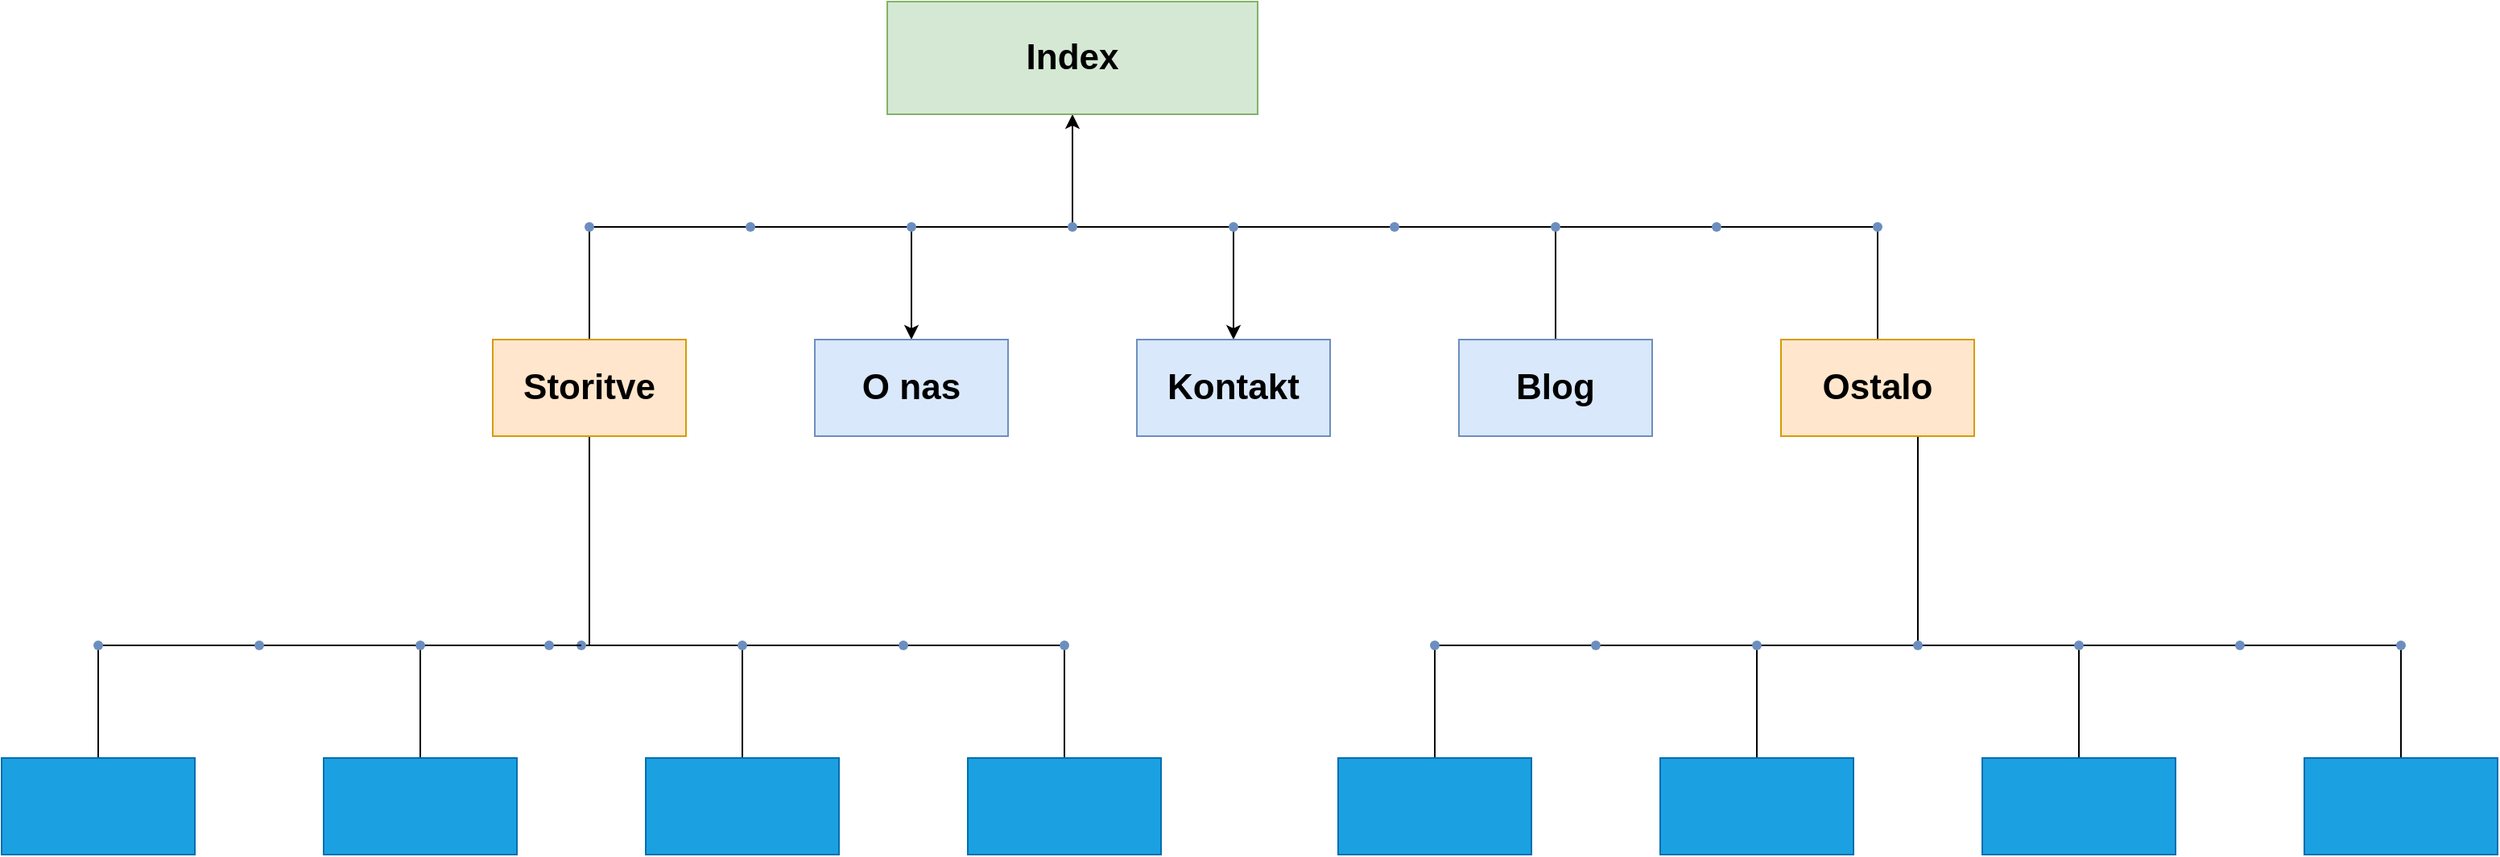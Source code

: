 <mxfile version="24.4.10" type="github">
  <diagram name="Page-1" id="dn-O8Irc8g0oi1aLSOID">
    <mxGraphModel dx="3383" dy="1309" grid="1" gridSize="10" guides="1" tooltips="1" connect="1" arrows="1" fold="1" page="1" pageScale="1" pageWidth="850" pageHeight="1100" math="0" shadow="0">
      <root>
        <mxCell id="0" />
        <mxCell id="1" parent="0" />
        <mxCell id="2xOgU_sgIS93VHdDt9-q-6" value="" style="edgeStyle=orthogonalEdgeStyle;rounded=0;orthogonalLoop=1;jettySize=auto;html=1;" edge="1" parent="1" source="2xOgU_sgIS93VHdDt9-q-5" target="2xOgU_sgIS93VHdDt9-q-1">
          <mxGeometry relative="1" as="geometry" />
        </mxCell>
        <mxCell id="2xOgU_sgIS93VHdDt9-q-1" value="Index" style="rounded=0;whiteSpace=wrap;html=1;fontSize=22;labelBackgroundColor=none;fillColor=#d5e8d4;strokeColor=#82b366;fontStyle=1;glass=0;shadow=0;" vertex="1" parent="1">
          <mxGeometry x="310" y="30" width="230" height="70" as="geometry" />
        </mxCell>
        <mxCell id="2xOgU_sgIS93VHdDt9-q-15" value="" style="edgeStyle=orthogonalEdgeStyle;rounded=0;orthogonalLoop=1;jettySize=auto;html=1;endArrow=none;endFill=0;" edge="1" parent="1" source="2xOgU_sgIS93VHdDt9-q-5" target="2xOgU_sgIS93VHdDt9-q-14">
          <mxGeometry relative="1" as="geometry" />
        </mxCell>
        <mxCell id="2xOgU_sgIS93VHdDt9-q-17" value="" style="edgeStyle=orthogonalEdgeStyle;rounded=0;orthogonalLoop=1;jettySize=auto;html=1;endArrow=none;endFill=0;" edge="1" parent="1" source="2xOgU_sgIS93VHdDt9-q-5" target="2xOgU_sgIS93VHdDt9-q-16">
          <mxGeometry relative="1" as="geometry" />
        </mxCell>
        <mxCell id="2xOgU_sgIS93VHdDt9-q-5" value="" style="shape=waypoint;sketch=0;size=6;pointerEvents=1;points=[];fillColor=#dae8fc;resizable=0;rotatable=0;perimeter=centerPerimeter;snapToPoint=1;fontSize=22;strokeColor=#6c8ebf;rounded=0;labelBackgroundColor=none;fontStyle=1;glass=0;shadow=0;" vertex="1" parent="1">
          <mxGeometry x="415" y="160" width="20" height="20" as="geometry" />
        </mxCell>
        <mxCell id="2xOgU_sgIS93VHdDt9-q-21" value="" style="edgeStyle=orthogonalEdgeStyle;rounded=0;orthogonalLoop=1;jettySize=auto;html=1;" edge="1" parent="1" source="2xOgU_sgIS93VHdDt9-q-14" target="2xOgU_sgIS93VHdDt9-q-20">
          <mxGeometry relative="1" as="geometry" />
        </mxCell>
        <mxCell id="2xOgU_sgIS93VHdDt9-q-33" value="" style="edgeStyle=orthogonalEdgeStyle;rounded=0;orthogonalLoop=1;jettySize=auto;html=1;strokeColor=default;align=center;verticalAlign=middle;fontFamily=Helvetica;fontSize=11;fontColor=default;labelBackgroundColor=default;endArrow=none;endFill=0;" edge="1" parent="1" source="2xOgU_sgIS93VHdDt9-q-14" target="2xOgU_sgIS93VHdDt9-q-32">
          <mxGeometry relative="1" as="geometry" />
        </mxCell>
        <mxCell id="2xOgU_sgIS93VHdDt9-q-14" value="" style="shape=waypoint;sketch=0;size=6;pointerEvents=1;points=[];fillColor=#dae8fc;resizable=0;rotatable=0;perimeter=centerPerimeter;snapToPoint=1;fontSize=22;strokeColor=#6c8ebf;rounded=0;labelBackgroundColor=none;fontStyle=1;glass=0;shadow=0;" vertex="1" parent="1">
          <mxGeometry x="315" y="160" width="20" height="20" as="geometry" />
        </mxCell>
        <mxCell id="2xOgU_sgIS93VHdDt9-q-19" value="" style="edgeStyle=orthogonalEdgeStyle;rounded=0;orthogonalLoop=1;jettySize=auto;html=1;" edge="1" parent="1" source="2xOgU_sgIS93VHdDt9-q-16" target="2xOgU_sgIS93VHdDt9-q-18">
          <mxGeometry relative="1" as="geometry" />
        </mxCell>
        <mxCell id="2xOgU_sgIS93VHdDt9-q-27" value="" style="edgeStyle=orthogonalEdgeStyle;rounded=0;orthogonalLoop=1;jettySize=auto;html=1;strokeColor=default;align=center;verticalAlign=middle;fontFamily=Helvetica;fontSize=11;fontColor=default;labelBackgroundColor=default;endArrow=none;endFill=0;" edge="1" parent="1" source="2xOgU_sgIS93VHdDt9-q-16" target="2xOgU_sgIS93VHdDt9-q-26">
          <mxGeometry relative="1" as="geometry" />
        </mxCell>
        <mxCell id="2xOgU_sgIS93VHdDt9-q-16" value="" style="shape=waypoint;sketch=0;size=6;pointerEvents=1;points=[];fillColor=#dae8fc;resizable=0;rotatable=0;perimeter=centerPerimeter;snapToPoint=1;fontSize=22;strokeColor=#6c8ebf;rounded=0;labelBackgroundColor=none;fontStyle=1;glass=0;shadow=0;" vertex="1" parent="1">
          <mxGeometry x="515" y="160" width="20" height="20" as="geometry" />
        </mxCell>
        <mxCell id="2xOgU_sgIS93VHdDt9-q-18" value="Kontakt" style="whiteSpace=wrap;html=1;fontSize=22;fillColor=#dae8fc;strokeColor=#6c8ebf;sketch=0;pointerEvents=1;resizable=0;rounded=0;labelBackgroundColor=none;fontStyle=1;glass=0;shadow=0;" vertex="1" parent="1">
          <mxGeometry x="465" y="240" width="120" height="60" as="geometry" />
        </mxCell>
        <mxCell id="2xOgU_sgIS93VHdDt9-q-20" value="O nas" style="whiteSpace=wrap;html=1;fontSize=22;fillColor=#dae8fc;strokeColor=#6c8ebf;sketch=0;pointerEvents=1;resizable=0;rounded=0;labelBackgroundColor=none;fontStyle=1;glass=0;shadow=0;" vertex="1" parent="1">
          <mxGeometry x="265" y="240" width="120" height="60" as="geometry" />
        </mxCell>
        <mxCell id="2xOgU_sgIS93VHdDt9-q-29" value="" style="edgeStyle=orthogonalEdgeStyle;rounded=0;orthogonalLoop=1;jettySize=auto;html=1;strokeColor=default;align=center;verticalAlign=middle;fontFamily=Helvetica;fontSize=11;fontColor=default;labelBackgroundColor=default;endArrow=none;endFill=0;" edge="1" parent="1" source="2xOgU_sgIS93VHdDt9-q-26" target="2xOgU_sgIS93VHdDt9-q-28">
          <mxGeometry relative="1" as="geometry" />
        </mxCell>
        <mxCell id="2xOgU_sgIS93VHdDt9-q-26" value="" style="shape=waypoint;sketch=0;size=6;pointerEvents=1;points=[];fillColor=#dae8fc;resizable=0;rotatable=0;perimeter=centerPerimeter;snapToPoint=1;fontSize=22;strokeColor=#6c8ebf;rounded=0;labelBackgroundColor=none;fontStyle=1;glass=0;shadow=0;" vertex="1" parent="1">
          <mxGeometry x="615" y="160" width="20" height="20" as="geometry" />
        </mxCell>
        <mxCell id="2xOgU_sgIS93VHdDt9-q-31" value="" style="edgeStyle=orthogonalEdgeStyle;rounded=0;orthogonalLoop=1;jettySize=auto;html=1;strokeColor=default;align=center;verticalAlign=middle;fontFamily=Helvetica;fontSize=11;fontColor=default;labelBackgroundColor=default;endArrow=none;endFill=0;" edge="1" parent="1" source="2xOgU_sgIS93VHdDt9-q-28" target="2xOgU_sgIS93VHdDt9-q-30">
          <mxGeometry relative="1" as="geometry" />
        </mxCell>
        <mxCell id="2xOgU_sgIS93VHdDt9-q-41" value="" style="edgeStyle=orthogonalEdgeStyle;rounded=0;orthogonalLoop=1;jettySize=auto;html=1;strokeColor=default;align=center;verticalAlign=middle;fontFamily=Helvetica;fontSize=11;fontColor=default;labelBackgroundColor=default;endArrow=none;endFill=0;" edge="1" parent="1" source="2xOgU_sgIS93VHdDt9-q-28" target="2xOgU_sgIS93VHdDt9-q-40">
          <mxGeometry relative="1" as="geometry" />
        </mxCell>
        <mxCell id="2xOgU_sgIS93VHdDt9-q-28" value="" style="shape=waypoint;sketch=0;size=6;pointerEvents=1;points=[];fillColor=#dae8fc;resizable=0;rotatable=0;perimeter=centerPerimeter;snapToPoint=1;fontSize=22;strokeColor=#6c8ebf;rounded=0;labelBackgroundColor=none;fontStyle=1;glass=0;shadow=0;" vertex="1" parent="1">
          <mxGeometry x="715" y="160" width="20" height="20" as="geometry" />
        </mxCell>
        <mxCell id="2xOgU_sgIS93VHdDt9-q-30" value="Blog" style="rounded=0;whiteSpace=wrap;html=1;fontSize=22;fillColor=#dae8fc;strokeColor=#6c8ebf;sketch=0;pointerEvents=1;resizable=0;labelBackgroundColor=none;fontStyle=1;glass=0;shadow=0;" vertex="1" parent="1">
          <mxGeometry x="665" y="240" width="120" height="60" as="geometry" />
        </mxCell>
        <mxCell id="2xOgU_sgIS93VHdDt9-q-35" value="" style="edgeStyle=orthogonalEdgeStyle;rounded=0;orthogonalLoop=1;jettySize=auto;html=1;strokeColor=default;align=center;verticalAlign=middle;fontFamily=Helvetica;fontSize=11;fontColor=default;labelBackgroundColor=default;endArrow=none;endFill=0;" edge="1" parent="1" source="2xOgU_sgIS93VHdDt9-q-32" target="2xOgU_sgIS93VHdDt9-q-34">
          <mxGeometry relative="1" as="geometry" />
        </mxCell>
        <mxCell id="2xOgU_sgIS93VHdDt9-q-32" value="" style="shape=waypoint;sketch=0;size=6;pointerEvents=1;points=[];fillColor=#dae8fc;resizable=0;rotatable=0;perimeter=centerPerimeter;snapToPoint=1;fontSize=22;strokeColor=#6c8ebf;rounded=0;labelBackgroundColor=none;fontStyle=1;glass=0;shadow=0;" vertex="1" parent="1">
          <mxGeometry x="215" y="160" width="20" height="20" as="geometry" />
        </mxCell>
        <mxCell id="2xOgU_sgIS93VHdDt9-q-142" value="" style="edgeStyle=orthogonalEdgeStyle;rounded=0;orthogonalLoop=1;jettySize=auto;html=1;strokeColor=default;align=center;verticalAlign=middle;fontFamily=Helvetica;fontSize=11;fontColor=default;labelBackgroundColor=default;endArrow=none;endFill=0;" edge="1" parent="1" source="2xOgU_sgIS93VHdDt9-q-34" target="2xOgU_sgIS93VHdDt9-q-48">
          <mxGeometry relative="1" as="geometry" />
        </mxCell>
        <mxCell id="2xOgU_sgIS93VHdDt9-q-34" value="" style="shape=waypoint;sketch=0;size=6;pointerEvents=1;points=[];fillColor=#dae8fc;resizable=0;rotatable=0;perimeter=centerPerimeter;snapToPoint=1;fontSize=22;strokeColor=#6c8ebf;rounded=0;labelBackgroundColor=none;fontStyle=1;glass=0;shadow=0;" vertex="1" parent="1">
          <mxGeometry x="115" y="160" width="20" height="20" as="geometry" />
        </mxCell>
        <mxCell id="2xOgU_sgIS93VHdDt9-q-43" value="" style="edgeStyle=orthogonalEdgeStyle;rounded=0;orthogonalLoop=1;jettySize=auto;html=1;strokeColor=default;align=center;verticalAlign=middle;fontFamily=Helvetica;fontSize=11;fontColor=default;labelBackgroundColor=default;endArrow=none;endFill=0;" edge="1" parent="1" source="2xOgU_sgIS93VHdDt9-q-40" target="2xOgU_sgIS93VHdDt9-q-42">
          <mxGeometry relative="1" as="geometry" />
        </mxCell>
        <mxCell id="2xOgU_sgIS93VHdDt9-q-40" value="" style="shape=waypoint;sketch=0;size=6;pointerEvents=1;points=[];fillColor=#dae8fc;resizable=0;rotatable=0;perimeter=centerPerimeter;snapToPoint=1;fontSize=22;strokeColor=#6c8ebf;rounded=0;labelBackgroundColor=none;fontStyle=1;glass=0;shadow=0;" vertex="1" parent="1">
          <mxGeometry x="815" y="160" width="20" height="20" as="geometry" />
        </mxCell>
        <mxCell id="2xOgU_sgIS93VHdDt9-q-51" value="" style="edgeStyle=orthogonalEdgeStyle;rounded=0;orthogonalLoop=1;jettySize=auto;html=1;strokeColor=default;align=center;verticalAlign=middle;fontFamily=Helvetica;fontSize=11;fontColor=default;labelBackgroundColor=default;endArrow=none;endFill=0;" edge="1" parent="1" source="2xOgU_sgIS93VHdDt9-q-42" target="2xOgU_sgIS93VHdDt9-q-50">
          <mxGeometry relative="1" as="geometry" />
        </mxCell>
        <mxCell id="2xOgU_sgIS93VHdDt9-q-42" value="" style="shape=waypoint;sketch=0;size=6;pointerEvents=1;points=[];fillColor=#dae8fc;resizable=0;rotatable=0;perimeter=centerPerimeter;snapToPoint=1;fontSize=22;strokeColor=#6c8ebf;rounded=0;labelBackgroundColor=none;fontStyle=1;glass=0;shadow=0;" vertex="1" parent="1">
          <mxGeometry x="915" y="160" width="20" height="20" as="geometry" />
        </mxCell>
        <mxCell id="2xOgU_sgIS93VHdDt9-q-139" value="" style="edgeStyle=orthogonalEdgeStyle;rounded=0;orthogonalLoop=1;jettySize=auto;html=1;strokeColor=default;align=center;verticalAlign=middle;fontFamily=Helvetica;fontSize=11;fontColor=default;labelBackgroundColor=default;endArrow=none;endFill=0;" edge="1" parent="1" source="2xOgU_sgIS93VHdDt9-q-48" target="2xOgU_sgIS93VHdDt9-q-138">
          <mxGeometry relative="1" as="geometry">
            <Array as="points">
              <mxPoint x="125" y="430" />
            </Array>
          </mxGeometry>
        </mxCell>
        <mxCell id="2xOgU_sgIS93VHdDt9-q-48" value="Storitve" style="whiteSpace=wrap;html=1;fontSize=22;fillColor=#ffe6cc;strokeColor=#d79b00;sketch=0;pointerEvents=1;resizable=0;rounded=0;labelBackgroundColor=none;fontStyle=1;glass=0;shadow=0;" vertex="1" parent="1">
          <mxGeometry x="65" y="240" width="120" height="60" as="geometry" />
        </mxCell>
        <mxCell id="2xOgU_sgIS93VHdDt9-q-117" value="" style="edgeStyle=orthogonalEdgeStyle;rounded=0;orthogonalLoop=1;jettySize=auto;html=1;strokeColor=default;align=center;verticalAlign=middle;fontFamily=Helvetica;fontSize=11;fontColor=default;labelBackgroundColor=default;endArrow=none;endFill=0;entryX=1.123;entryY=0.005;entryDx=0;entryDy=0;entryPerimeter=0;" edge="1" parent="1" target="2xOgU_sgIS93VHdDt9-q-116">
          <mxGeometry relative="1" as="geometry">
            <mxPoint x="890" y="270.091" as="sourcePoint" />
            <mxPoint x="955" y="410" as="targetPoint" />
          </mxGeometry>
        </mxCell>
        <mxCell id="2xOgU_sgIS93VHdDt9-q-50" value="Ostalo" style="whiteSpace=wrap;html=1;fontSize=22;fillColor=#ffe6cc;strokeColor=#d79b00;sketch=0;pointerEvents=1;resizable=0;rounded=0;labelBackgroundColor=none;fontStyle=1;glass=0;shadow=0;" vertex="1" parent="1">
          <mxGeometry x="865" y="240" width="120" height="60" as="geometry" />
        </mxCell>
        <mxCell id="2xOgU_sgIS93VHdDt9-q-95" value="" style="edgeStyle=orthogonalEdgeStyle;rounded=0;orthogonalLoop=1;jettySize=auto;html=1;strokeColor=default;align=center;verticalAlign=middle;fontFamily=Helvetica;fontSize=11;fontColor=default;labelBackgroundColor=default;endArrow=none;endFill=0;" edge="1" parent="1" source="2xOgU_sgIS93VHdDt9-q-92" target="2xOgU_sgIS93VHdDt9-q-94">
          <mxGeometry relative="1" as="geometry" />
        </mxCell>
        <mxCell id="2xOgU_sgIS93VHdDt9-q-97" value="" style="edgeStyle=orthogonalEdgeStyle;rounded=0;orthogonalLoop=1;jettySize=auto;html=1;strokeColor=default;align=center;verticalAlign=middle;fontFamily=Helvetica;fontSize=11;fontColor=default;labelBackgroundColor=default;endArrow=none;endFill=0;" edge="1" parent="1" source="2xOgU_sgIS93VHdDt9-q-138" target="2xOgU_sgIS93VHdDt9-q-96">
          <mxGeometry relative="1" as="geometry" />
        </mxCell>
        <mxCell id="2xOgU_sgIS93VHdDt9-q-92" value="" style="shape=waypoint;sketch=0;size=6;pointerEvents=1;points=[];fillColor=#dae8fc;resizable=0;rotatable=0;perimeter=centerPerimeter;snapToPoint=1;fontSize=22;strokeColor=#6c8ebf;rounded=0;labelBackgroundColor=none;fontStyle=1;glass=0;shadow=0;" vertex="1" parent="1">
          <mxGeometry x="110" y="420" width="20" height="20" as="geometry" />
        </mxCell>
        <mxCell id="2xOgU_sgIS93VHdDt9-q-99" value="" style="edgeStyle=orthogonalEdgeStyle;rounded=0;orthogonalLoop=1;jettySize=auto;html=1;strokeColor=default;align=center;verticalAlign=middle;fontFamily=Helvetica;fontSize=11;fontColor=default;labelBackgroundColor=default;endArrow=none;endFill=0;" edge="1" parent="1" source="2xOgU_sgIS93VHdDt9-q-94" target="2xOgU_sgIS93VHdDt9-q-98">
          <mxGeometry relative="1" as="geometry" />
        </mxCell>
        <mxCell id="2xOgU_sgIS93VHdDt9-q-105" value="" style="edgeStyle=orthogonalEdgeStyle;rounded=0;orthogonalLoop=1;jettySize=auto;html=1;strokeColor=default;align=center;verticalAlign=middle;fontFamily=Helvetica;fontSize=11;fontColor=default;labelBackgroundColor=default;endArrow=none;endFill=0;" edge="1" parent="1" source="2xOgU_sgIS93VHdDt9-q-94" target="2xOgU_sgIS93VHdDt9-q-104">
          <mxGeometry relative="1" as="geometry" />
        </mxCell>
        <mxCell id="2xOgU_sgIS93VHdDt9-q-94" value="" style="shape=waypoint;sketch=0;size=6;pointerEvents=1;points=[];fillColor=#dae8fc;resizable=0;rotatable=0;perimeter=centerPerimeter;snapToPoint=1;fontSize=22;strokeColor=#6c8ebf;rounded=0;labelBackgroundColor=none;fontStyle=1;glass=0;shadow=0;" vertex="1" parent="1">
          <mxGeometry x="210" y="420" width="20" height="20" as="geometry" />
        </mxCell>
        <mxCell id="2xOgU_sgIS93VHdDt9-q-101" value="" style="edgeStyle=orthogonalEdgeStyle;rounded=0;orthogonalLoop=1;jettySize=auto;html=1;strokeColor=default;align=center;verticalAlign=middle;fontFamily=Helvetica;fontSize=11;fontColor=default;labelBackgroundColor=default;endArrow=none;endFill=0;" edge="1" parent="1" source="2xOgU_sgIS93VHdDt9-q-96" target="2xOgU_sgIS93VHdDt9-q-100">
          <mxGeometry relative="1" as="geometry" />
        </mxCell>
        <mxCell id="2xOgU_sgIS93VHdDt9-q-107" value="" style="edgeStyle=orthogonalEdgeStyle;rounded=0;orthogonalLoop=1;jettySize=auto;html=1;strokeColor=default;align=center;verticalAlign=middle;fontFamily=Helvetica;fontSize=11;fontColor=default;labelBackgroundColor=default;endArrow=none;endFill=0;" edge="1" parent="1" source="2xOgU_sgIS93VHdDt9-q-96" target="2xOgU_sgIS93VHdDt9-q-106">
          <mxGeometry relative="1" as="geometry" />
        </mxCell>
        <mxCell id="2xOgU_sgIS93VHdDt9-q-96" value="" style="shape=waypoint;sketch=0;size=6;pointerEvents=1;points=[];fillColor=#dae8fc;resizable=0;rotatable=0;perimeter=centerPerimeter;snapToPoint=1;fontSize=22;strokeColor=#6c8ebf;rounded=0;labelBackgroundColor=none;fontStyle=1;glass=0;shadow=0;" vertex="1" parent="1">
          <mxGeometry x="10" y="420" width="20" height="20" as="geometry" />
        </mxCell>
        <mxCell id="2xOgU_sgIS93VHdDt9-q-98" value="" style="whiteSpace=wrap;html=1;fontSize=22;fillColor=#1ba1e2;strokeColor=#006EAF;sketch=0;pointerEvents=1;resizable=0;rounded=0;labelBackgroundColor=none;fontStyle=1;glass=0;shadow=0;fontColor=#ffffff;" vertex="1" parent="1">
          <mxGeometry x="160" y="500" width="120" height="60" as="geometry" />
        </mxCell>
        <mxCell id="2xOgU_sgIS93VHdDt9-q-100" value="" style="whiteSpace=wrap;html=1;fontSize=22;fillColor=#1ba1e2;strokeColor=#006EAF;sketch=0;pointerEvents=1;resizable=0;rounded=0;labelBackgroundColor=none;fontStyle=1;glass=0;shadow=0;fontColor=#ffffff;" vertex="1" parent="1">
          <mxGeometry x="-40" y="500" width="120" height="60" as="geometry" />
        </mxCell>
        <mxCell id="2xOgU_sgIS93VHdDt9-q-113" value="" style="edgeStyle=orthogonalEdgeStyle;rounded=0;orthogonalLoop=1;jettySize=auto;html=1;strokeColor=default;align=center;verticalAlign=middle;fontFamily=Helvetica;fontSize=11;fontColor=default;labelBackgroundColor=default;endArrow=none;endFill=0;" edge="1" parent="1" source="2xOgU_sgIS93VHdDt9-q-104" target="2xOgU_sgIS93VHdDt9-q-112">
          <mxGeometry relative="1" as="geometry" />
        </mxCell>
        <mxCell id="2xOgU_sgIS93VHdDt9-q-104" value="" style="shape=waypoint;sketch=0;size=6;pointerEvents=1;points=[];fillColor=#dae8fc;resizable=0;rotatable=0;perimeter=centerPerimeter;snapToPoint=1;fontSize=22;strokeColor=#6c8ebf;rounded=0;labelBackgroundColor=none;fontStyle=1;glass=0;shadow=0;" vertex="1" parent="1">
          <mxGeometry x="310" y="420" width="20" height="20" as="geometry" />
        </mxCell>
        <mxCell id="2xOgU_sgIS93VHdDt9-q-109" value="" style="edgeStyle=orthogonalEdgeStyle;rounded=0;orthogonalLoop=1;jettySize=auto;html=1;strokeColor=default;align=center;verticalAlign=middle;fontFamily=Helvetica;fontSize=11;fontColor=default;labelBackgroundColor=default;endArrow=none;endFill=0;" edge="1" parent="1" source="2xOgU_sgIS93VHdDt9-q-106" target="2xOgU_sgIS93VHdDt9-q-108">
          <mxGeometry relative="1" as="geometry" />
        </mxCell>
        <mxCell id="2xOgU_sgIS93VHdDt9-q-106" value="" style="shape=waypoint;sketch=0;size=6;pointerEvents=1;points=[];fillColor=#dae8fc;resizable=0;rotatable=0;perimeter=centerPerimeter;snapToPoint=1;fontSize=22;strokeColor=#6c8ebf;rounded=0;labelBackgroundColor=none;fontStyle=1;glass=0;shadow=0;" vertex="1" parent="1">
          <mxGeometry x="-90" y="420" width="20" height="20" as="geometry" />
        </mxCell>
        <mxCell id="2xOgU_sgIS93VHdDt9-q-111" value="" style="edgeStyle=orthogonalEdgeStyle;rounded=0;orthogonalLoop=1;jettySize=auto;html=1;strokeColor=default;align=center;verticalAlign=middle;fontFamily=Helvetica;fontSize=11;fontColor=default;labelBackgroundColor=default;endArrow=none;endFill=0;" edge="1" parent="1" source="2xOgU_sgIS93VHdDt9-q-108" target="2xOgU_sgIS93VHdDt9-q-110">
          <mxGeometry relative="1" as="geometry" />
        </mxCell>
        <mxCell id="2xOgU_sgIS93VHdDt9-q-108" value="" style="shape=waypoint;sketch=0;size=6;pointerEvents=1;points=[];fillColor=#dae8fc;resizable=0;rotatable=0;perimeter=centerPerimeter;snapToPoint=1;fontSize=22;strokeColor=#6c8ebf;rounded=0;labelBackgroundColor=none;fontStyle=1;glass=0;shadow=0;" vertex="1" parent="1">
          <mxGeometry x="-190" y="420" width="20" height="20" as="geometry" />
        </mxCell>
        <mxCell id="2xOgU_sgIS93VHdDt9-q-110" value="" style="whiteSpace=wrap;html=1;fontSize=22;fillColor=#1ba1e2;strokeColor=#006EAF;sketch=0;pointerEvents=1;resizable=0;rounded=0;labelBackgroundColor=none;fontStyle=1;glass=0;shadow=0;fontColor=#ffffff;" vertex="1" parent="1">
          <mxGeometry x="-240" y="500" width="120" height="60" as="geometry" />
        </mxCell>
        <mxCell id="2xOgU_sgIS93VHdDt9-q-115" value="" style="edgeStyle=orthogonalEdgeStyle;rounded=0;orthogonalLoop=1;jettySize=auto;html=1;strokeColor=default;align=center;verticalAlign=middle;fontFamily=Helvetica;fontSize=11;fontColor=default;labelBackgroundColor=default;endArrow=none;endFill=0;" edge="1" parent="1" source="2xOgU_sgIS93VHdDt9-q-112" target="2xOgU_sgIS93VHdDt9-q-114">
          <mxGeometry relative="1" as="geometry" />
        </mxCell>
        <mxCell id="2xOgU_sgIS93VHdDt9-q-112" value="" style="shape=waypoint;sketch=0;size=6;pointerEvents=1;points=[];fillColor=#dae8fc;resizable=0;rotatable=0;perimeter=centerPerimeter;snapToPoint=1;fontSize=22;strokeColor=#6c8ebf;rounded=0;labelBackgroundColor=none;fontStyle=1;glass=0;shadow=0;" vertex="1" parent="1">
          <mxGeometry x="410" y="420" width="20" height="20" as="geometry" />
        </mxCell>
        <mxCell id="2xOgU_sgIS93VHdDt9-q-114" value="" style="whiteSpace=wrap;html=1;fontSize=22;fillColor=#1ba1e2;strokeColor=#006EAF;sketch=0;pointerEvents=1;resizable=0;rounded=0;labelBackgroundColor=none;fontStyle=1;glass=0;shadow=0;fontColor=#ffffff;" vertex="1" parent="1">
          <mxGeometry x="360" y="500" width="120" height="60" as="geometry" />
        </mxCell>
        <mxCell id="2xOgU_sgIS93VHdDt9-q-119" value="" style="edgeStyle=orthogonalEdgeStyle;rounded=0;orthogonalLoop=1;jettySize=auto;html=1;strokeColor=default;align=center;verticalAlign=middle;fontFamily=Helvetica;fontSize=11;fontColor=default;labelBackgroundColor=default;endArrow=none;endFill=0;" edge="1" parent="1" source="2xOgU_sgIS93VHdDt9-q-116" target="2xOgU_sgIS93VHdDt9-q-118">
          <mxGeometry relative="1" as="geometry" />
        </mxCell>
        <mxCell id="2xOgU_sgIS93VHdDt9-q-123" value="" style="edgeStyle=orthogonalEdgeStyle;rounded=0;orthogonalLoop=1;jettySize=auto;html=1;strokeColor=default;align=center;verticalAlign=middle;fontFamily=Helvetica;fontSize=11;fontColor=default;labelBackgroundColor=default;endArrow=none;endFill=0;" edge="1" parent="1" source="2xOgU_sgIS93VHdDt9-q-116" target="2xOgU_sgIS93VHdDt9-q-122">
          <mxGeometry relative="1" as="geometry" />
        </mxCell>
        <mxCell id="2xOgU_sgIS93VHdDt9-q-116" value="" style="shape=waypoint;sketch=0;size=6;pointerEvents=1;points=[];fillColor=#dae8fc;resizable=0;rotatable=0;perimeter=centerPerimeter;snapToPoint=1;fontSize=22;strokeColor=#6c8ebf;rounded=0;labelBackgroundColor=none;fontStyle=1;glass=0;shadow=0;" vertex="1" parent="1">
          <mxGeometry x="940" y="420" width="20" height="20" as="geometry" />
        </mxCell>
        <mxCell id="2xOgU_sgIS93VHdDt9-q-121" value="" style="edgeStyle=orthogonalEdgeStyle;rounded=0;orthogonalLoop=1;jettySize=auto;html=1;strokeColor=default;align=center;verticalAlign=middle;fontFamily=Helvetica;fontSize=11;fontColor=default;labelBackgroundColor=default;endArrow=none;endFill=0;" edge="1" parent="1" source="2xOgU_sgIS93VHdDt9-q-118" target="2xOgU_sgIS93VHdDt9-q-120">
          <mxGeometry relative="1" as="geometry" />
        </mxCell>
        <mxCell id="2xOgU_sgIS93VHdDt9-q-127" value="" style="edgeStyle=orthogonalEdgeStyle;rounded=0;orthogonalLoop=1;jettySize=auto;html=1;strokeColor=default;align=center;verticalAlign=middle;fontFamily=Helvetica;fontSize=11;fontColor=default;labelBackgroundColor=default;endArrow=none;endFill=0;" edge="1" parent="1" source="2xOgU_sgIS93VHdDt9-q-118" target="2xOgU_sgIS93VHdDt9-q-126">
          <mxGeometry relative="1" as="geometry" />
        </mxCell>
        <mxCell id="2xOgU_sgIS93VHdDt9-q-118" value="" style="shape=waypoint;sketch=0;size=6;pointerEvents=1;points=[];fillColor=#dae8fc;resizable=0;rotatable=0;perimeter=centerPerimeter;snapToPoint=1;fontSize=22;strokeColor=#6c8ebf;rounded=0;labelBackgroundColor=none;fontStyle=1;glass=0;shadow=0;" vertex="1" parent="1">
          <mxGeometry x="840" y="420" width="20" height="20" as="geometry" />
        </mxCell>
        <mxCell id="2xOgU_sgIS93VHdDt9-q-120" value="" style="whiteSpace=wrap;html=1;fontSize=22;fillColor=#1ba1e2;strokeColor=#006EAF;sketch=0;pointerEvents=1;resizable=0;rounded=0;labelBackgroundColor=none;fontStyle=1;glass=0;shadow=0;fontColor=#ffffff;" vertex="1" parent="1">
          <mxGeometry x="790" y="500" width="120" height="60" as="geometry" />
        </mxCell>
        <mxCell id="2xOgU_sgIS93VHdDt9-q-125" value="" style="edgeStyle=orthogonalEdgeStyle;rounded=0;orthogonalLoop=1;jettySize=auto;html=1;strokeColor=default;align=center;verticalAlign=middle;fontFamily=Helvetica;fontSize=11;fontColor=default;labelBackgroundColor=default;endArrow=none;endFill=0;" edge="1" parent="1" source="2xOgU_sgIS93VHdDt9-q-122" target="2xOgU_sgIS93VHdDt9-q-124">
          <mxGeometry relative="1" as="geometry" />
        </mxCell>
        <mxCell id="2xOgU_sgIS93VHdDt9-q-133" value="" style="edgeStyle=orthogonalEdgeStyle;rounded=0;orthogonalLoop=1;jettySize=auto;html=1;strokeColor=default;align=center;verticalAlign=middle;fontFamily=Helvetica;fontSize=11;fontColor=default;labelBackgroundColor=default;endArrow=none;endFill=0;" edge="1" parent="1" source="2xOgU_sgIS93VHdDt9-q-122" target="2xOgU_sgIS93VHdDt9-q-132">
          <mxGeometry relative="1" as="geometry" />
        </mxCell>
        <mxCell id="2xOgU_sgIS93VHdDt9-q-122" value="" style="shape=waypoint;sketch=0;size=6;pointerEvents=1;points=[];fillColor=#dae8fc;resizable=0;rotatable=0;perimeter=centerPerimeter;snapToPoint=1;fontSize=22;strokeColor=#6c8ebf;rounded=0;labelBackgroundColor=none;fontStyle=1;glass=0;shadow=0;" vertex="1" parent="1">
          <mxGeometry x="1040" y="420" width="20" height="20" as="geometry" />
        </mxCell>
        <mxCell id="2xOgU_sgIS93VHdDt9-q-124" value="" style="whiteSpace=wrap;html=1;fontSize=22;fillColor=#1ba1e2;strokeColor=#006EAF;sketch=0;pointerEvents=1;resizable=0;rounded=0;labelBackgroundColor=none;fontStyle=1;glass=0;shadow=0;fontColor=#ffffff;" vertex="1" parent="1">
          <mxGeometry x="990" y="500" width="120" height="60" as="geometry" />
        </mxCell>
        <mxCell id="2xOgU_sgIS93VHdDt9-q-129" value="" style="edgeStyle=orthogonalEdgeStyle;rounded=0;orthogonalLoop=1;jettySize=auto;html=1;strokeColor=default;align=center;verticalAlign=middle;fontFamily=Helvetica;fontSize=11;fontColor=default;labelBackgroundColor=default;endArrow=none;endFill=0;" edge="1" parent="1" source="2xOgU_sgIS93VHdDt9-q-126" target="2xOgU_sgIS93VHdDt9-q-128">
          <mxGeometry relative="1" as="geometry" />
        </mxCell>
        <mxCell id="2xOgU_sgIS93VHdDt9-q-126" value="" style="shape=waypoint;sketch=0;size=6;pointerEvents=1;points=[];fillColor=#dae8fc;resizable=0;rotatable=0;perimeter=centerPerimeter;snapToPoint=1;fontSize=22;strokeColor=#6c8ebf;rounded=0;labelBackgroundColor=none;fontStyle=1;glass=0;shadow=0;" vertex="1" parent="1">
          <mxGeometry x="740" y="420" width="20" height="20" as="geometry" />
        </mxCell>
        <mxCell id="2xOgU_sgIS93VHdDt9-q-131" value="" style="edgeStyle=orthogonalEdgeStyle;rounded=0;orthogonalLoop=1;jettySize=auto;html=1;strokeColor=default;align=center;verticalAlign=middle;fontFamily=Helvetica;fontSize=11;fontColor=default;labelBackgroundColor=default;endArrow=none;endFill=0;" edge="1" parent="1" source="2xOgU_sgIS93VHdDt9-q-128" target="2xOgU_sgIS93VHdDt9-q-130">
          <mxGeometry relative="1" as="geometry" />
        </mxCell>
        <mxCell id="2xOgU_sgIS93VHdDt9-q-128" value="" style="shape=waypoint;sketch=0;size=6;pointerEvents=1;points=[];fillColor=#dae8fc;resizable=0;rotatable=0;perimeter=centerPerimeter;snapToPoint=1;fontSize=22;strokeColor=#6c8ebf;rounded=0;labelBackgroundColor=none;fontStyle=1;glass=0;shadow=0;" vertex="1" parent="1">
          <mxGeometry x="640" y="420" width="20" height="20" as="geometry" />
        </mxCell>
        <mxCell id="2xOgU_sgIS93VHdDt9-q-130" value="" style="whiteSpace=wrap;html=1;fontSize=22;fillColor=#1ba1e2;strokeColor=#006EAF;sketch=0;pointerEvents=1;resizable=0;rounded=0;labelBackgroundColor=none;fontStyle=1;glass=0;shadow=0;fontColor=#ffffff;" vertex="1" parent="1">
          <mxGeometry x="590" y="500" width="120" height="60" as="geometry" />
        </mxCell>
        <mxCell id="2xOgU_sgIS93VHdDt9-q-135" value="" style="edgeStyle=orthogonalEdgeStyle;rounded=0;orthogonalLoop=1;jettySize=auto;html=1;strokeColor=default;align=center;verticalAlign=middle;fontFamily=Helvetica;fontSize=11;fontColor=default;labelBackgroundColor=default;endArrow=none;endFill=0;" edge="1" parent="1" source="2xOgU_sgIS93VHdDt9-q-132" target="2xOgU_sgIS93VHdDt9-q-134">
          <mxGeometry relative="1" as="geometry" />
        </mxCell>
        <mxCell id="2xOgU_sgIS93VHdDt9-q-132" value="" style="shape=waypoint;sketch=0;size=6;pointerEvents=1;points=[];fillColor=#dae8fc;resizable=0;rotatable=0;perimeter=centerPerimeter;snapToPoint=1;fontSize=22;strokeColor=#6c8ebf;rounded=0;labelBackgroundColor=none;fontStyle=1;glass=0;shadow=0;" vertex="1" parent="1">
          <mxGeometry x="1140" y="420" width="20" height="20" as="geometry" />
        </mxCell>
        <mxCell id="2xOgU_sgIS93VHdDt9-q-137" value="" style="edgeStyle=orthogonalEdgeStyle;rounded=0;orthogonalLoop=1;jettySize=auto;html=1;strokeColor=default;align=center;verticalAlign=middle;fontFamily=Helvetica;fontSize=11;fontColor=default;labelBackgroundColor=default;endArrow=none;endFill=0;" edge="1" parent="1" source="2xOgU_sgIS93VHdDt9-q-134" target="2xOgU_sgIS93VHdDt9-q-136">
          <mxGeometry relative="1" as="geometry" />
        </mxCell>
        <mxCell id="2xOgU_sgIS93VHdDt9-q-134" value="" style="shape=waypoint;sketch=0;size=6;pointerEvents=1;points=[];fillColor=#dae8fc;resizable=0;rotatable=0;perimeter=centerPerimeter;snapToPoint=1;fontSize=22;strokeColor=#6c8ebf;rounded=0;labelBackgroundColor=none;fontStyle=1;glass=0;shadow=0;" vertex="1" parent="1">
          <mxGeometry x="1240" y="420" width="20" height="20" as="geometry" />
        </mxCell>
        <mxCell id="2xOgU_sgIS93VHdDt9-q-136" value="" style="whiteSpace=wrap;html=1;fontSize=22;fillColor=#1ba1e2;strokeColor=#006EAF;sketch=0;pointerEvents=1;resizable=0;rounded=0;labelBackgroundColor=none;fontStyle=1;glass=0;shadow=0;fontColor=#ffffff;" vertex="1" parent="1">
          <mxGeometry x="1190" y="500" width="120" height="60" as="geometry" />
        </mxCell>
        <mxCell id="2xOgU_sgIS93VHdDt9-q-140" value="" style="edgeStyle=orthogonalEdgeStyle;rounded=0;orthogonalLoop=1;jettySize=auto;html=1;strokeColor=default;align=center;verticalAlign=middle;fontFamily=Helvetica;fontSize=11;fontColor=default;labelBackgroundColor=default;endArrow=none;endFill=0;" edge="1" parent="1" source="2xOgU_sgIS93VHdDt9-q-92" target="2xOgU_sgIS93VHdDt9-q-138">
          <mxGeometry relative="1" as="geometry">
            <mxPoint x="120" y="430" as="sourcePoint" />
            <mxPoint x="20" y="430" as="targetPoint" />
          </mxGeometry>
        </mxCell>
        <mxCell id="2xOgU_sgIS93VHdDt9-q-138" value="" style="shape=waypoint;sketch=0;size=6;pointerEvents=1;points=[];fillColor=#dae8fc;resizable=0;rotatable=0;perimeter=centerPerimeter;snapToPoint=1;fontSize=22;strokeColor=#6c8ebf;rounded=0;labelBackgroundColor=none;fontStyle=1;glass=0;shadow=0;" vertex="1" parent="1">
          <mxGeometry x="90" y="420" width="20" height="20" as="geometry" />
        </mxCell>
      </root>
    </mxGraphModel>
  </diagram>
</mxfile>

